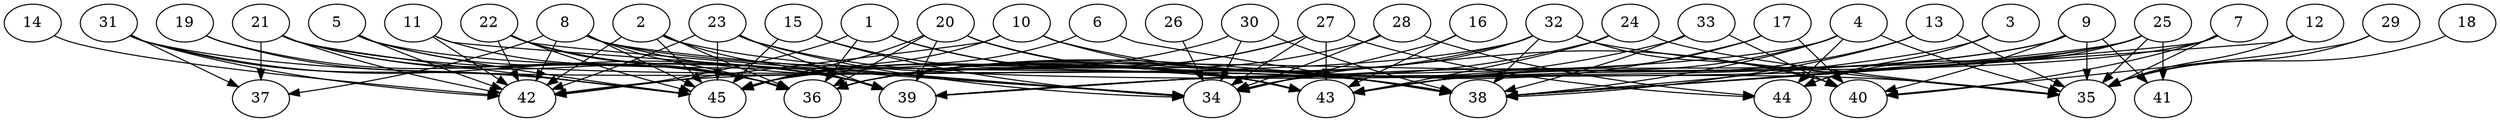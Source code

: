 // DAG automatically generated by daggen at Thu Oct  3 14:07:25 2019
// ./daggen --dot -n 45 --ccr 0.3 --fat 0.9 --regular 0.7 --density 0.5 --mindata 5242880 --maxdata 52428800 
digraph G {
  1 [size="167574187", alpha="0.08", expect_size="50272256"] 
  1 -> 36 [size ="50272256"]
  1 -> 38 [size ="50272256"]
  1 -> 42 [size ="50272256"]
  1 -> 43 [size ="50272256"]
  2 [size="50333013", alpha="0.02", expect_size="15099904"] 
  2 -> 35 [size ="15099904"]
  2 -> 36 [size ="15099904"]
  2 -> 39 [size ="15099904"]
  2 -> 42 [size ="15099904"]
  2 -> 45 [size ="15099904"]
  3 [size="30412800", alpha="0.01", expect_size="9123840"] 
  3 -> 38 [size ="9123840"]
  3 -> 44 [size ="9123840"]
  4 [size="131024213", alpha="0.09", expect_size="39307264"] 
  4 -> 35 [size ="39307264"]
  4 -> 38 [size ="39307264"]
  4 -> 39 [size ="39307264"]
  4 -> 43 [size ="39307264"]
  4 -> 44 [size ="39307264"]
  5 [size="125931520", alpha="0.03", expect_size="37779456"] 
  5 -> 36 [size ="37779456"]
  5 -> 42 [size ="37779456"]
  5 -> 43 [size ="37779456"]
  5 -> 45 [size ="37779456"]
  6 [size="47407787", alpha="0.03", expect_size="14222336"] 
  6 -> 38 [size ="14222336"]
  6 -> 45 [size ="14222336"]
  7 [size="114984960", alpha="0.16", expect_size="34495488"] 
  7 -> 35 [size ="34495488"]
  7 -> 38 [size ="34495488"]
  7 -> 40 [size ="34495488"]
  7 -> 43 [size ="34495488"]
  8 [size="138653013", alpha="0.07", expect_size="41595904"] 
  8 -> 34 [size ="41595904"]
  8 -> 36 [size ="41595904"]
  8 -> 37 [size ="41595904"]
  8 -> 38 [size ="41595904"]
  8 -> 42 [size ="41595904"]
  8 -> 43 [size ="41595904"]
  8 -> 45 [size ="41595904"]
  9 [size="49933653", alpha="0.02", expect_size="14980096"] 
  9 -> 35 [size ="14980096"]
  9 -> 39 [size ="14980096"]
  9 -> 40 [size ="14980096"]
  9 -> 41 [size ="14980096"]
  9 -> 45 [size ="14980096"]
  10 [size="94945280", alpha="0.17", expect_size="28483584"] 
  10 -> 38 [size ="28483584"]
  10 -> 40 [size ="28483584"]
  10 -> 42 [size ="28483584"]
  10 -> 45 [size ="28483584"]
  11 [size="50148693", alpha="0.15", expect_size="15044608"] 
  11 -> 34 [size ="15044608"]
  11 -> 36 [size ="15044608"]
  11 -> 42 [size ="15044608"]
  12 [size="112851627", alpha="0.11", expect_size="33855488"] 
  12 -> 35 [size ="33855488"]
  12 -> 38 [size ="33855488"]
  13 [size="131211947", alpha="0.20", expect_size="39363584"] 
  13 -> 35 [size ="39363584"]
  13 -> 38 [size ="39363584"]
  13 -> 43 [size ="39363584"]
  14 [size="138840747", alpha="0.05", expect_size="41652224"] 
  14 -> 42 [size ="41652224"]
  15 [size="48899413", alpha="0.09", expect_size="14669824"] 
  15 -> 34 [size ="14669824"]
  15 -> 43 [size ="14669824"]
  15 -> 45 [size ="14669824"]
  16 [size="72437760", alpha="0.03", expect_size="21731328"] 
  16 -> 34 [size ="21731328"]
  16 -> 43 [size ="21731328"]
  17 [size="97208320", alpha="0.07", expect_size="29162496"] 
  17 -> 39 [size ="29162496"]
  17 -> 40 [size ="29162496"]
  17 -> 43 [size ="29162496"]
  18 [size="69328213", alpha="0.15", expect_size="20798464"] 
  18 -> 35 [size ="20798464"]
  19 [size="121350827", alpha="0.18", expect_size="36405248"] 
  19 -> 36 [size ="36405248"]
  19 -> 45 [size ="36405248"]
  20 [size="140752213", alpha="0.07", expect_size="42225664"] 
  20 -> 36 [size ="42225664"]
  20 -> 38 [size ="42225664"]
  20 -> 39 [size ="42225664"]
  20 -> 43 [size ="42225664"]
  20 -> 45 [size ="42225664"]
  21 [size="114251093", alpha="0.15", expect_size="34275328"] 
  21 -> 36 [size ="34275328"]
  21 -> 37 [size ="34275328"]
  21 -> 38 [size ="34275328"]
  21 -> 39 [size ="34275328"]
  21 -> 42 [size ="34275328"]
  21 -> 45 [size ="34275328"]
  22 [size="74458453", alpha="0.08", expect_size="22337536"] 
  22 -> 34 [size ="22337536"]
  22 -> 36 [size ="22337536"]
  22 -> 39 [size ="22337536"]
  22 -> 42 [size ="22337536"]
  22 -> 45 [size ="22337536"]
  23 [size="163488427", alpha="0.02", expect_size="49046528"] 
  23 -> 34 [size ="49046528"]
  23 -> 39 [size ="49046528"]
  23 -> 42 [size ="49046528"]
  23 -> 43 [size ="49046528"]
  23 -> 45 [size ="49046528"]
  24 [size="163017387", alpha="0.10", expect_size="48905216"] 
  24 -> 35 [size ="48905216"]
  24 -> 36 [size ="48905216"]
  24 -> 43 [size ="48905216"]
  25 [size="46097067", alpha="0.13", expect_size="13829120"] 
  25 -> 34 [size ="13829120"]
  25 -> 35 [size ="13829120"]
  25 -> 38 [size ="13829120"]
  25 -> 39 [size ="13829120"]
  25 -> 41 [size ="13829120"]
  25 -> 44 [size ="13829120"]
  26 [size="118009173", alpha="0.19", expect_size="35402752"] 
  26 -> 34 [size ="35402752"]
  27 [size="140793173", alpha="0.17", expect_size="42237952"] 
  27 -> 34 [size ="42237952"]
  27 -> 36 [size ="42237952"]
  27 -> 43 [size ="42237952"]
  27 -> 44 [size ="42237952"]
  27 -> 45 [size ="42237952"]
  28 [size="36102827", alpha="0.11", expect_size="10830848"] 
  28 -> 34 [size ="10830848"]
  28 -> 36 [size ="10830848"]
  28 -> 44 [size ="10830848"]
  29 [size="150149120", alpha="0.09", expect_size="45044736"] 
  29 -> 35 [size ="45044736"]
  29 -> 40 [size ="45044736"]
  30 [size="134830080", alpha="0.17", expect_size="40449024"] 
  30 -> 34 [size ="40449024"]
  30 -> 38 [size ="40449024"]
  30 -> 45 [size ="40449024"]
  31 [size="34129920", alpha="0.09", expect_size="10238976"] 
  31 -> 37 [size ="10238976"]
  31 -> 38 [size ="10238976"]
  31 -> 39 [size ="10238976"]
  31 -> 42 [size ="10238976"]
  31 -> 45 [size ="10238976"]
  32 [size="155429547", alpha="0.13", expect_size="46628864"] 
  32 -> 34 [size ="46628864"]
  32 -> 35 [size ="46628864"]
  32 -> 36 [size ="46628864"]
  32 -> 38 [size ="46628864"]
  32 -> 40 [size ="46628864"]
  32 -> 42 [size ="46628864"]
  33 [size="59733333", alpha="0.12", expect_size="17920000"] 
  33 -> 36 [size ="17920000"]
  33 -> 38 [size ="17920000"]
  33 -> 40 [size ="17920000"]
  34 [size="74554027", alpha="0.06", expect_size="22366208"] 
  35 [size="156149760", alpha="0.04", expect_size="46844928"] 
  36 [size="98406400", alpha="0.09", expect_size="29521920"] 
  37 [size="88545280", alpha="0.04", expect_size="26563584"] 
  38 [size="66781867", alpha="0.06", expect_size="20034560"] 
  39 [size="154303147", alpha="0.01", expect_size="46290944"] 
  40 [size="68986880", alpha="0.12", expect_size="20696064"] 
  41 [size="45591893", alpha="0.14", expect_size="13677568"] 
  42 [size="116794027", alpha="0.05", expect_size="35038208"] 
  43 [size="63399253", alpha="0.13", expect_size="19019776"] 
  44 [size="156426240", alpha="0.01", expect_size="46927872"] 
  45 [size="45390507", alpha="0.12", expect_size="13617152"] 
}
